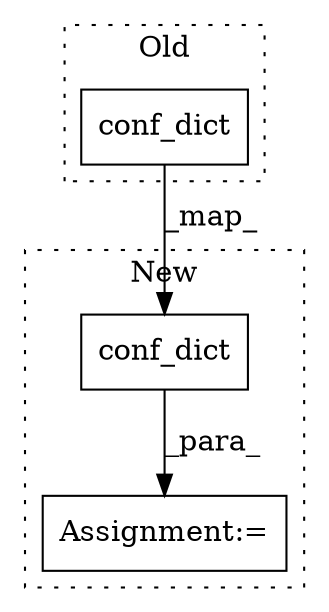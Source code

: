 digraph G {
subgraph cluster0 {
1 [label="conf_dict" a="32" s="1878,1921" l="10,1" shape="box"];
label = "Old";
style="dotted";
}
subgraph cluster1 {
2 [label="conf_dict" a="32" s="1797,1840" l="10,1" shape="box"];
3 [label="Assignment:=" a="7" s="1796" l="1" shape="box"];
label = "New";
style="dotted";
}
1 -> 2 [label="_map_"];
2 -> 3 [label="_para_"];
}